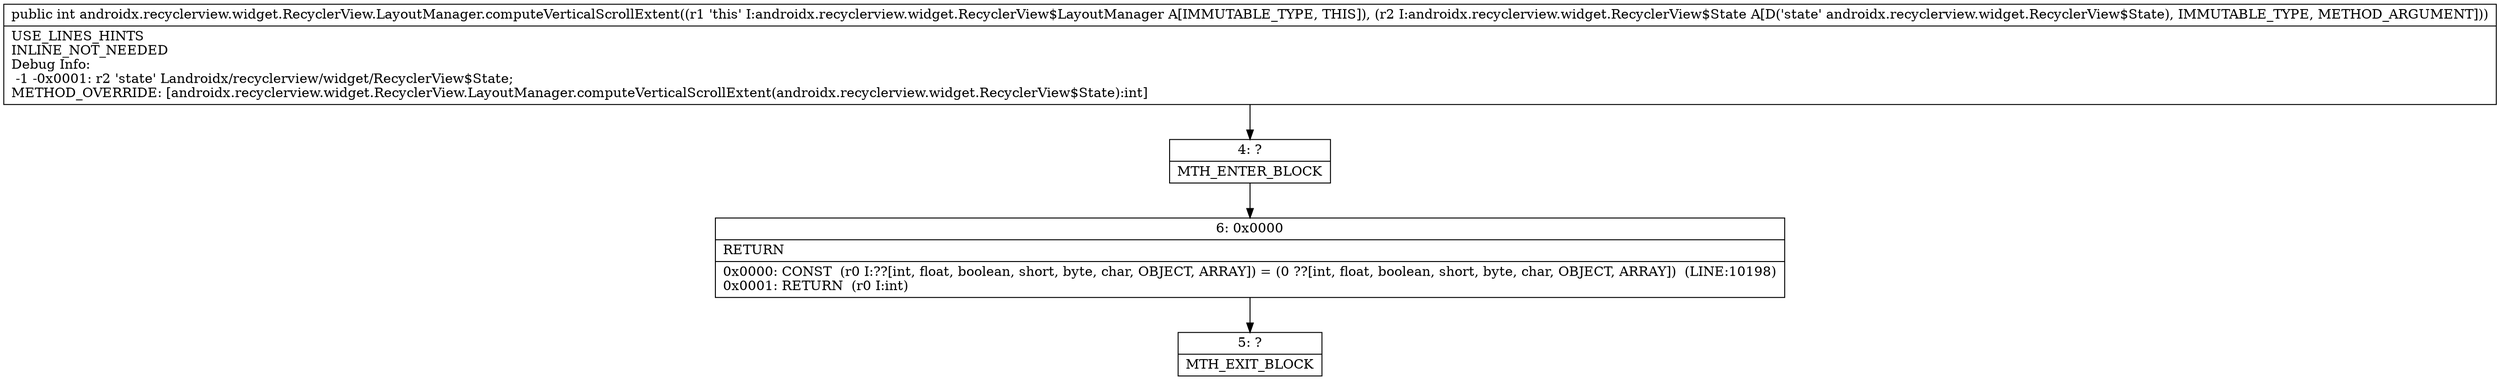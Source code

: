 digraph "CFG forandroidx.recyclerview.widget.RecyclerView.LayoutManager.computeVerticalScrollExtent(Landroidx\/recyclerview\/widget\/RecyclerView$State;)I" {
Node_4 [shape=record,label="{4\:\ ?|MTH_ENTER_BLOCK\l}"];
Node_6 [shape=record,label="{6\:\ 0x0000|RETURN\l|0x0000: CONST  (r0 I:??[int, float, boolean, short, byte, char, OBJECT, ARRAY]) = (0 ??[int, float, boolean, short, byte, char, OBJECT, ARRAY])  (LINE:10198)\l0x0001: RETURN  (r0 I:int) \l}"];
Node_5 [shape=record,label="{5\:\ ?|MTH_EXIT_BLOCK\l}"];
MethodNode[shape=record,label="{public int androidx.recyclerview.widget.RecyclerView.LayoutManager.computeVerticalScrollExtent((r1 'this' I:androidx.recyclerview.widget.RecyclerView$LayoutManager A[IMMUTABLE_TYPE, THIS]), (r2 I:androidx.recyclerview.widget.RecyclerView$State A[D('state' androidx.recyclerview.widget.RecyclerView$State), IMMUTABLE_TYPE, METHOD_ARGUMENT]))  | USE_LINES_HINTS\lINLINE_NOT_NEEDED\lDebug Info:\l  \-1 \-0x0001: r2 'state' Landroidx\/recyclerview\/widget\/RecyclerView$State;\lMETHOD_OVERRIDE: [androidx.recyclerview.widget.RecyclerView.LayoutManager.computeVerticalScrollExtent(androidx.recyclerview.widget.RecyclerView$State):int]\l}"];
MethodNode -> Node_4;Node_4 -> Node_6;
Node_6 -> Node_5;
}

